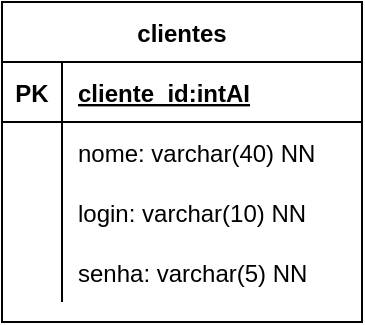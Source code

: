<mxfile version="14.9.4" type="device"><diagram id="lqIdNPtECkZzGvbCFkgP" name="Page-1"><mxGraphModel dx="1102" dy="614" grid="1" gridSize="10" guides="1" tooltips="1" connect="1" arrows="1" fold="1" page="1" pageScale="1" pageWidth="827" pageHeight="1169" math="0" shadow="0"><root><mxCell id="0"/><mxCell id="1" parent="0"/><mxCell id="Y3ZAp_QGUmtN1if0EcWd-1" value="clientes" style="shape=table;startSize=30;container=1;collapsible=1;childLayout=tableLayout;fixedRows=1;rowLines=0;fontStyle=1;align=center;resizeLast=1;" vertex="1" parent="1"><mxGeometry x="320" y="240" width="180" height="160" as="geometry"/></mxCell><mxCell id="Y3ZAp_QGUmtN1if0EcWd-2" value="" style="shape=partialRectangle;collapsible=0;dropTarget=0;pointerEvents=0;fillColor=none;top=0;left=0;bottom=1;right=0;points=[[0,0.5],[1,0.5]];portConstraint=eastwest;" vertex="1" parent="Y3ZAp_QGUmtN1if0EcWd-1"><mxGeometry y="30" width="180" height="30" as="geometry"/></mxCell><mxCell id="Y3ZAp_QGUmtN1if0EcWd-3" value="PK" style="shape=partialRectangle;connectable=0;fillColor=none;top=0;left=0;bottom=0;right=0;fontStyle=1;overflow=hidden;" vertex="1" parent="Y3ZAp_QGUmtN1if0EcWd-2"><mxGeometry width="30" height="30" as="geometry"/></mxCell><mxCell id="Y3ZAp_QGUmtN1if0EcWd-4" value="cliente_id:intAI" style="shape=partialRectangle;connectable=0;fillColor=none;top=0;left=0;bottom=0;right=0;align=left;spacingLeft=6;fontStyle=5;overflow=hidden;" vertex="1" parent="Y3ZAp_QGUmtN1if0EcWd-2"><mxGeometry x="30" width="150" height="30" as="geometry"/></mxCell><mxCell id="Y3ZAp_QGUmtN1if0EcWd-5" value="" style="shape=partialRectangle;collapsible=0;dropTarget=0;pointerEvents=0;fillColor=none;top=0;left=0;bottom=0;right=0;points=[[0,0.5],[1,0.5]];portConstraint=eastwest;" vertex="1" parent="Y3ZAp_QGUmtN1if0EcWd-1"><mxGeometry y="60" width="180" height="30" as="geometry"/></mxCell><mxCell id="Y3ZAp_QGUmtN1if0EcWd-6" value="" style="shape=partialRectangle;connectable=0;fillColor=none;top=0;left=0;bottom=0;right=0;editable=1;overflow=hidden;" vertex="1" parent="Y3ZAp_QGUmtN1if0EcWd-5"><mxGeometry width="30" height="30" as="geometry"/></mxCell><mxCell id="Y3ZAp_QGUmtN1if0EcWd-7" value="nome: varchar(40) NN" style="shape=partialRectangle;connectable=0;fillColor=none;top=0;left=0;bottom=0;right=0;align=left;spacingLeft=6;overflow=hidden;" vertex="1" parent="Y3ZAp_QGUmtN1if0EcWd-5"><mxGeometry x="30" width="150" height="30" as="geometry"/></mxCell><mxCell id="Y3ZAp_QGUmtN1if0EcWd-8" value="" style="shape=partialRectangle;collapsible=0;dropTarget=0;pointerEvents=0;fillColor=none;top=0;left=0;bottom=0;right=0;points=[[0,0.5],[1,0.5]];portConstraint=eastwest;" vertex="1" parent="Y3ZAp_QGUmtN1if0EcWd-1"><mxGeometry y="90" width="180" height="30" as="geometry"/></mxCell><mxCell id="Y3ZAp_QGUmtN1if0EcWd-9" value="" style="shape=partialRectangle;connectable=0;fillColor=none;top=0;left=0;bottom=0;right=0;editable=1;overflow=hidden;" vertex="1" parent="Y3ZAp_QGUmtN1if0EcWd-8"><mxGeometry width="30" height="30" as="geometry"/></mxCell><mxCell id="Y3ZAp_QGUmtN1if0EcWd-10" value="login: varchar(10) NN" style="shape=partialRectangle;connectable=0;fillColor=none;top=0;left=0;bottom=0;right=0;align=left;spacingLeft=6;overflow=hidden;" vertex="1" parent="Y3ZAp_QGUmtN1if0EcWd-8"><mxGeometry x="30" width="150" height="30" as="geometry"/></mxCell><mxCell id="Y3ZAp_QGUmtN1if0EcWd-11" value="" style="shape=partialRectangle;collapsible=0;dropTarget=0;pointerEvents=0;fillColor=none;top=0;left=0;bottom=0;right=0;points=[[0,0.5],[1,0.5]];portConstraint=eastwest;" vertex="1" parent="Y3ZAp_QGUmtN1if0EcWd-1"><mxGeometry y="120" width="180" height="30" as="geometry"/></mxCell><mxCell id="Y3ZAp_QGUmtN1if0EcWd-12" value="" style="shape=partialRectangle;connectable=0;fillColor=none;top=0;left=0;bottom=0;right=0;editable=1;overflow=hidden;" vertex="1" parent="Y3ZAp_QGUmtN1if0EcWd-11"><mxGeometry width="30" height="30" as="geometry"/></mxCell><mxCell id="Y3ZAp_QGUmtN1if0EcWd-13" value="senha: varchar(5) NN" style="shape=partialRectangle;connectable=0;fillColor=none;top=0;left=0;bottom=0;right=0;align=left;spacingLeft=6;overflow=hidden;" vertex="1" parent="Y3ZAp_QGUmtN1if0EcWd-11"><mxGeometry x="30" width="150" height="30" as="geometry"/></mxCell></root></mxGraphModel></diagram></mxfile>